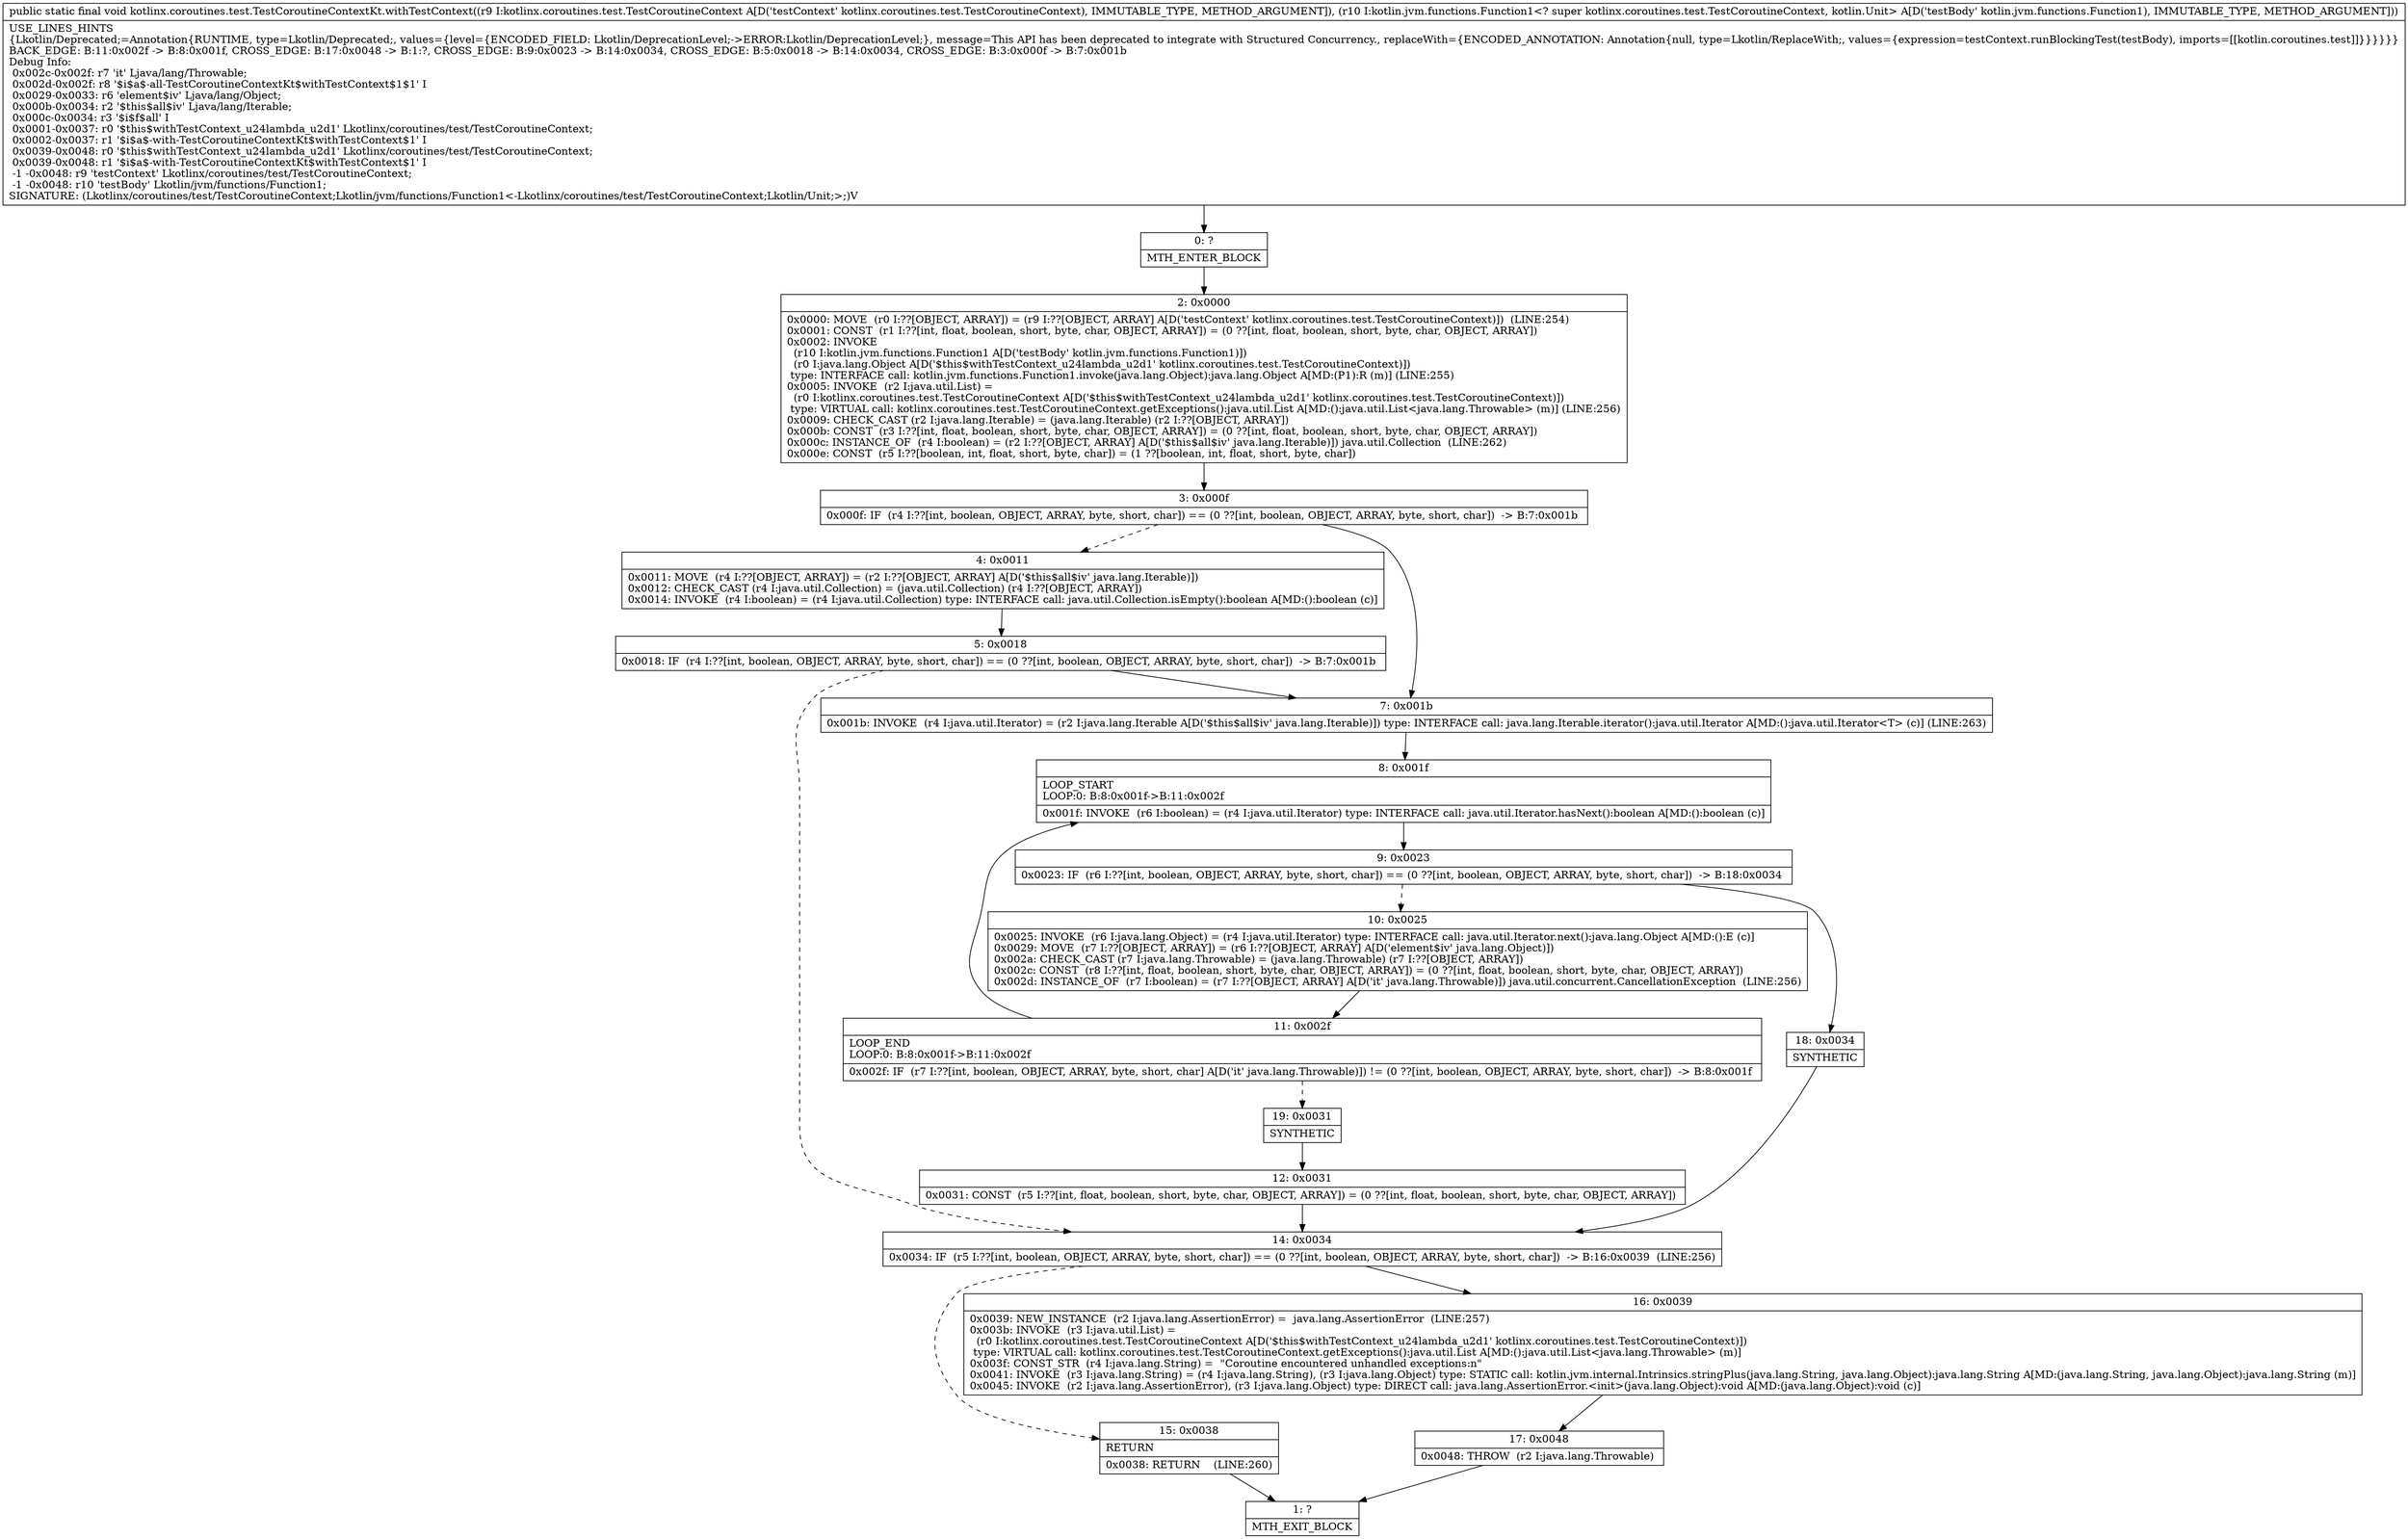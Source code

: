 digraph "CFG forkotlinx.coroutines.test.TestCoroutineContextKt.withTestContext(Lkotlinx\/coroutines\/test\/TestCoroutineContext;Lkotlin\/jvm\/functions\/Function1;)V" {
Node_0 [shape=record,label="{0\:\ ?|MTH_ENTER_BLOCK\l}"];
Node_2 [shape=record,label="{2\:\ 0x0000|0x0000: MOVE  (r0 I:??[OBJECT, ARRAY]) = (r9 I:??[OBJECT, ARRAY] A[D('testContext' kotlinx.coroutines.test.TestCoroutineContext)])  (LINE:254)\l0x0001: CONST  (r1 I:??[int, float, boolean, short, byte, char, OBJECT, ARRAY]) = (0 ??[int, float, boolean, short, byte, char, OBJECT, ARRAY]) \l0x0002: INVOKE  \l  (r10 I:kotlin.jvm.functions.Function1 A[D('testBody' kotlin.jvm.functions.Function1)])\l  (r0 I:java.lang.Object A[D('$this$withTestContext_u24lambda_u2d1' kotlinx.coroutines.test.TestCoroutineContext)])\l type: INTERFACE call: kotlin.jvm.functions.Function1.invoke(java.lang.Object):java.lang.Object A[MD:(P1):R (m)] (LINE:255)\l0x0005: INVOKE  (r2 I:java.util.List) = \l  (r0 I:kotlinx.coroutines.test.TestCoroutineContext A[D('$this$withTestContext_u24lambda_u2d1' kotlinx.coroutines.test.TestCoroutineContext)])\l type: VIRTUAL call: kotlinx.coroutines.test.TestCoroutineContext.getExceptions():java.util.List A[MD:():java.util.List\<java.lang.Throwable\> (m)] (LINE:256)\l0x0009: CHECK_CAST (r2 I:java.lang.Iterable) = (java.lang.Iterable) (r2 I:??[OBJECT, ARRAY]) \l0x000b: CONST  (r3 I:??[int, float, boolean, short, byte, char, OBJECT, ARRAY]) = (0 ??[int, float, boolean, short, byte, char, OBJECT, ARRAY]) \l0x000c: INSTANCE_OF  (r4 I:boolean) = (r2 I:??[OBJECT, ARRAY] A[D('$this$all$iv' java.lang.Iterable)]) java.util.Collection  (LINE:262)\l0x000e: CONST  (r5 I:??[boolean, int, float, short, byte, char]) = (1 ??[boolean, int, float, short, byte, char]) \l}"];
Node_3 [shape=record,label="{3\:\ 0x000f|0x000f: IF  (r4 I:??[int, boolean, OBJECT, ARRAY, byte, short, char]) == (0 ??[int, boolean, OBJECT, ARRAY, byte, short, char])  \-\> B:7:0x001b \l}"];
Node_4 [shape=record,label="{4\:\ 0x0011|0x0011: MOVE  (r4 I:??[OBJECT, ARRAY]) = (r2 I:??[OBJECT, ARRAY] A[D('$this$all$iv' java.lang.Iterable)]) \l0x0012: CHECK_CAST (r4 I:java.util.Collection) = (java.util.Collection) (r4 I:??[OBJECT, ARRAY]) \l0x0014: INVOKE  (r4 I:boolean) = (r4 I:java.util.Collection) type: INTERFACE call: java.util.Collection.isEmpty():boolean A[MD:():boolean (c)]\l}"];
Node_5 [shape=record,label="{5\:\ 0x0018|0x0018: IF  (r4 I:??[int, boolean, OBJECT, ARRAY, byte, short, char]) == (0 ??[int, boolean, OBJECT, ARRAY, byte, short, char])  \-\> B:7:0x001b \l}"];
Node_14 [shape=record,label="{14\:\ 0x0034|0x0034: IF  (r5 I:??[int, boolean, OBJECT, ARRAY, byte, short, char]) == (0 ??[int, boolean, OBJECT, ARRAY, byte, short, char])  \-\> B:16:0x0039  (LINE:256)\l}"];
Node_15 [shape=record,label="{15\:\ 0x0038|RETURN\l|0x0038: RETURN    (LINE:260)\l}"];
Node_1 [shape=record,label="{1\:\ ?|MTH_EXIT_BLOCK\l}"];
Node_16 [shape=record,label="{16\:\ 0x0039|0x0039: NEW_INSTANCE  (r2 I:java.lang.AssertionError) =  java.lang.AssertionError  (LINE:257)\l0x003b: INVOKE  (r3 I:java.util.List) = \l  (r0 I:kotlinx.coroutines.test.TestCoroutineContext A[D('$this$withTestContext_u24lambda_u2d1' kotlinx.coroutines.test.TestCoroutineContext)])\l type: VIRTUAL call: kotlinx.coroutines.test.TestCoroutineContext.getExceptions():java.util.List A[MD:():java.util.List\<java.lang.Throwable\> (m)]\l0x003f: CONST_STR  (r4 I:java.lang.String) =  \"Coroutine encountered unhandled exceptions:n\" \l0x0041: INVOKE  (r3 I:java.lang.String) = (r4 I:java.lang.String), (r3 I:java.lang.Object) type: STATIC call: kotlin.jvm.internal.Intrinsics.stringPlus(java.lang.String, java.lang.Object):java.lang.String A[MD:(java.lang.String, java.lang.Object):java.lang.String (m)]\l0x0045: INVOKE  (r2 I:java.lang.AssertionError), (r3 I:java.lang.Object) type: DIRECT call: java.lang.AssertionError.\<init\>(java.lang.Object):void A[MD:(java.lang.Object):void (c)]\l}"];
Node_17 [shape=record,label="{17\:\ 0x0048|0x0048: THROW  (r2 I:java.lang.Throwable) \l}"];
Node_7 [shape=record,label="{7\:\ 0x001b|0x001b: INVOKE  (r4 I:java.util.Iterator) = (r2 I:java.lang.Iterable A[D('$this$all$iv' java.lang.Iterable)]) type: INTERFACE call: java.lang.Iterable.iterator():java.util.Iterator A[MD:():java.util.Iterator\<T\> (c)] (LINE:263)\l}"];
Node_8 [shape=record,label="{8\:\ 0x001f|LOOP_START\lLOOP:0: B:8:0x001f\-\>B:11:0x002f\l|0x001f: INVOKE  (r6 I:boolean) = (r4 I:java.util.Iterator) type: INTERFACE call: java.util.Iterator.hasNext():boolean A[MD:():boolean (c)]\l}"];
Node_9 [shape=record,label="{9\:\ 0x0023|0x0023: IF  (r6 I:??[int, boolean, OBJECT, ARRAY, byte, short, char]) == (0 ??[int, boolean, OBJECT, ARRAY, byte, short, char])  \-\> B:18:0x0034 \l}"];
Node_10 [shape=record,label="{10\:\ 0x0025|0x0025: INVOKE  (r6 I:java.lang.Object) = (r4 I:java.util.Iterator) type: INTERFACE call: java.util.Iterator.next():java.lang.Object A[MD:():E (c)]\l0x0029: MOVE  (r7 I:??[OBJECT, ARRAY]) = (r6 I:??[OBJECT, ARRAY] A[D('element$iv' java.lang.Object)]) \l0x002a: CHECK_CAST (r7 I:java.lang.Throwable) = (java.lang.Throwable) (r7 I:??[OBJECT, ARRAY]) \l0x002c: CONST  (r8 I:??[int, float, boolean, short, byte, char, OBJECT, ARRAY]) = (0 ??[int, float, boolean, short, byte, char, OBJECT, ARRAY]) \l0x002d: INSTANCE_OF  (r7 I:boolean) = (r7 I:??[OBJECT, ARRAY] A[D('it' java.lang.Throwable)]) java.util.concurrent.CancellationException  (LINE:256)\l}"];
Node_11 [shape=record,label="{11\:\ 0x002f|LOOP_END\lLOOP:0: B:8:0x001f\-\>B:11:0x002f\l|0x002f: IF  (r7 I:??[int, boolean, OBJECT, ARRAY, byte, short, char] A[D('it' java.lang.Throwable)]) != (0 ??[int, boolean, OBJECT, ARRAY, byte, short, char])  \-\> B:8:0x001f \l}"];
Node_19 [shape=record,label="{19\:\ 0x0031|SYNTHETIC\l}"];
Node_12 [shape=record,label="{12\:\ 0x0031|0x0031: CONST  (r5 I:??[int, float, boolean, short, byte, char, OBJECT, ARRAY]) = (0 ??[int, float, boolean, short, byte, char, OBJECT, ARRAY]) \l}"];
Node_18 [shape=record,label="{18\:\ 0x0034|SYNTHETIC\l}"];
MethodNode[shape=record,label="{public static final void kotlinx.coroutines.test.TestCoroutineContextKt.withTestContext((r9 I:kotlinx.coroutines.test.TestCoroutineContext A[D('testContext' kotlinx.coroutines.test.TestCoroutineContext), IMMUTABLE_TYPE, METHOD_ARGUMENT]), (r10 I:kotlin.jvm.functions.Function1\<? super kotlinx.coroutines.test.TestCoroutineContext, kotlin.Unit\> A[D('testBody' kotlin.jvm.functions.Function1), IMMUTABLE_TYPE, METHOD_ARGUMENT]))  | USE_LINES_HINTS\l\{Lkotlin\/Deprecated;=Annotation\{RUNTIME, type=Lkotlin\/Deprecated;, values=\{level=\{ENCODED_FIELD: Lkotlin\/DeprecationLevel;\-\>ERROR:Lkotlin\/DeprecationLevel;\}, message=This API has been deprecated to integrate with Structured Concurrency., replaceWith=\{ENCODED_ANNOTATION: Annotation\{null, type=Lkotlin\/ReplaceWith;, values=\{expression=testContext.runBlockingTest(testBody), imports=[[kotlin.coroutines.test]]\}\}\}\}\}\}\lBACK_EDGE: B:11:0x002f \-\> B:8:0x001f, CROSS_EDGE: B:17:0x0048 \-\> B:1:?, CROSS_EDGE: B:9:0x0023 \-\> B:14:0x0034, CROSS_EDGE: B:5:0x0018 \-\> B:14:0x0034, CROSS_EDGE: B:3:0x000f \-\> B:7:0x001b\lDebug Info:\l  0x002c\-0x002f: r7 'it' Ljava\/lang\/Throwable;\l  0x002d\-0x002f: r8 '$i$a$\-all\-TestCoroutineContextKt$withTestContext$1$1' I\l  0x0029\-0x0033: r6 'element$iv' Ljava\/lang\/Object;\l  0x000b\-0x0034: r2 '$this$all$iv' Ljava\/lang\/Iterable;\l  0x000c\-0x0034: r3 '$i$f$all' I\l  0x0001\-0x0037: r0 '$this$withTestContext_u24lambda_u2d1' Lkotlinx\/coroutines\/test\/TestCoroutineContext;\l  0x0002\-0x0037: r1 '$i$a$\-with\-TestCoroutineContextKt$withTestContext$1' I\l  0x0039\-0x0048: r0 '$this$withTestContext_u24lambda_u2d1' Lkotlinx\/coroutines\/test\/TestCoroutineContext;\l  0x0039\-0x0048: r1 '$i$a$\-with\-TestCoroutineContextKt$withTestContext$1' I\l  \-1 \-0x0048: r9 'testContext' Lkotlinx\/coroutines\/test\/TestCoroutineContext;\l  \-1 \-0x0048: r10 'testBody' Lkotlin\/jvm\/functions\/Function1;\lSIGNATURE: (Lkotlinx\/coroutines\/test\/TestCoroutineContext;Lkotlin\/jvm\/functions\/Function1\<\-Lkotlinx\/coroutines\/test\/TestCoroutineContext;Lkotlin\/Unit;\>;)V\l}"];
MethodNode -> Node_0;Node_0 -> Node_2;
Node_2 -> Node_3;
Node_3 -> Node_4[style=dashed];
Node_3 -> Node_7;
Node_4 -> Node_5;
Node_5 -> Node_7;
Node_5 -> Node_14[style=dashed];
Node_14 -> Node_15[style=dashed];
Node_14 -> Node_16;
Node_15 -> Node_1;
Node_16 -> Node_17;
Node_17 -> Node_1;
Node_7 -> Node_8;
Node_8 -> Node_9;
Node_9 -> Node_10[style=dashed];
Node_9 -> Node_18;
Node_10 -> Node_11;
Node_11 -> Node_8;
Node_11 -> Node_19[style=dashed];
Node_19 -> Node_12;
Node_12 -> Node_14;
Node_18 -> Node_14;
}

